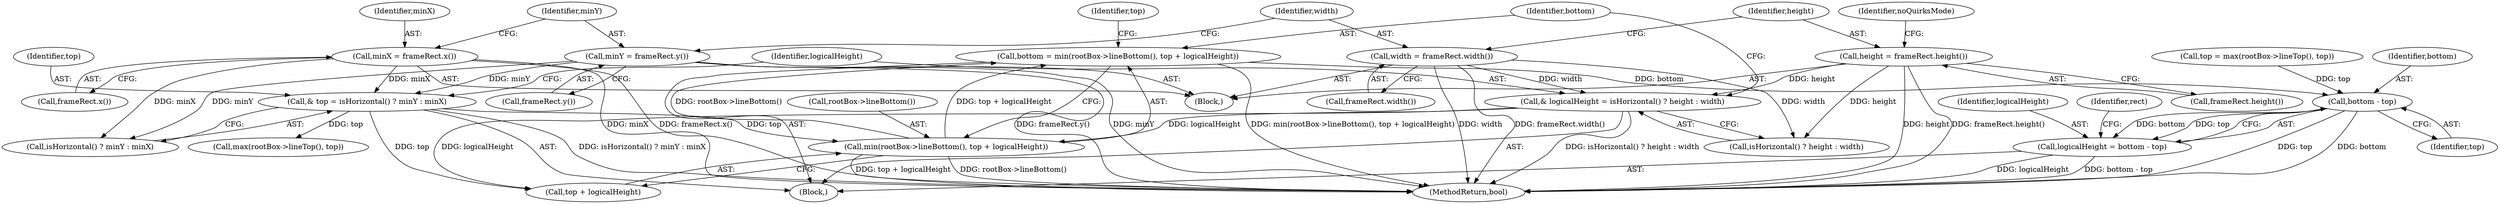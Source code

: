 digraph "0_Chrome_04cca6c05e4923f1b91e0dddf053e088456d8645@integer" {
"1000211" [label="(Call,bottom = min(rootBox->lineBottom(), top + logicalHeight))"];
"1000213" [label="(Call,min(rootBox->lineBottom(), top + logicalHeight))"];
"1000197" [label="(Call,& top = isHorizontal() ? minY : minX)"];
"1000170" [label="(Call,minY = frameRect.y())"];
"1000166" [label="(Call,minX = frameRect.x())"];
"1000204" [label="(Call,& logicalHeight = isHorizontal() ? height : width)"];
"1000178" [label="(Call,height = frameRect.height())"];
"1000174" [label="(Call,width = frameRect.width())"];
"1000225" [label="(Call,bottom - top)"];
"1000223" [label="(Call,logicalHeight = bottom - top)"];
"1000227" [label="(Identifier,top)"];
"1000204" [label="(Call,& logicalHeight = isHorizontal() ? height : width)"];
"1000224" [label="(Identifier,logicalHeight)"];
"1000226" [label="(Identifier,bottom)"];
"1000220" [label="(Call,max(rootBox->lineTop(), top))"];
"1000168" [label="(Call,frameRect.x())"];
"1000218" [label="(Call,top = max(rootBox->lineTop(), top))"];
"1000166" [label="(Call,minX = frameRect.x())"];
"1000212" [label="(Identifier,bottom)"];
"1000174" [label="(Call,width = frameRect.width())"];
"1000230" [label="(Identifier,rect)"];
"1000191" [label="(Block,)"];
"1000198" [label="(Identifier,top)"];
"1000219" [label="(Identifier,top)"];
"1000211" [label="(Call,bottom = min(rootBox->lineBottom(), top + logicalHeight))"];
"1000171" [label="(Identifier,minY)"];
"1000214" [label="(Call,rootBox->lineBottom())"];
"1000183" [label="(Identifier,noQuirksMode)"];
"1000197" [label="(Call,& top = isHorizontal() ? minY : minX)"];
"1000178" [label="(Call,height = frameRect.height())"];
"1000205" [label="(Identifier,logicalHeight)"];
"1000176" [label="(Call,frameRect.width())"];
"1000213" [label="(Call,min(rootBox->lineBottom(), top + logicalHeight))"];
"1000170" [label="(Call,minY = frameRect.y())"];
"1000111" [label="(Block,)"];
"1000215" [label="(Call,top + logicalHeight)"];
"1000175" [label="(Identifier,width)"];
"1000206" [label="(Call,isHorizontal() ? height : width)"];
"1000180" [label="(Call,frameRect.height())"];
"1000223" [label="(Call,logicalHeight = bottom - top)"];
"1000225" [label="(Call,bottom - top)"];
"1000172" [label="(Call,frameRect.y())"];
"1000179" [label="(Identifier,height)"];
"1000167" [label="(Identifier,minX)"];
"1000199" [label="(Call,isHorizontal() ? minY : minX)"];
"1000263" [label="(MethodReturn,bool)"];
"1000211" -> "1000191"  [label="AST: "];
"1000211" -> "1000213"  [label="CFG: "];
"1000212" -> "1000211"  [label="AST: "];
"1000213" -> "1000211"  [label="AST: "];
"1000219" -> "1000211"  [label="CFG: "];
"1000211" -> "1000263"  [label="DDG: min(rootBox->lineBottom(), top + logicalHeight)"];
"1000213" -> "1000211"  [label="DDG: rootBox->lineBottom()"];
"1000213" -> "1000211"  [label="DDG: top + logicalHeight"];
"1000211" -> "1000225"  [label="DDG: bottom"];
"1000213" -> "1000215"  [label="CFG: "];
"1000214" -> "1000213"  [label="AST: "];
"1000215" -> "1000213"  [label="AST: "];
"1000213" -> "1000263"  [label="DDG: rootBox->lineBottom()"];
"1000213" -> "1000263"  [label="DDG: top + logicalHeight"];
"1000197" -> "1000213"  [label="DDG: top"];
"1000204" -> "1000213"  [label="DDG: logicalHeight"];
"1000197" -> "1000191"  [label="AST: "];
"1000197" -> "1000199"  [label="CFG: "];
"1000198" -> "1000197"  [label="AST: "];
"1000199" -> "1000197"  [label="AST: "];
"1000205" -> "1000197"  [label="CFG: "];
"1000197" -> "1000263"  [label="DDG: isHorizontal() ? minY : minX"];
"1000170" -> "1000197"  [label="DDG: minY"];
"1000166" -> "1000197"  [label="DDG: minX"];
"1000197" -> "1000215"  [label="DDG: top"];
"1000197" -> "1000220"  [label="DDG: top"];
"1000170" -> "1000111"  [label="AST: "];
"1000170" -> "1000172"  [label="CFG: "];
"1000171" -> "1000170"  [label="AST: "];
"1000172" -> "1000170"  [label="AST: "];
"1000175" -> "1000170"  [label="CFG: "];
"1000170" -> "1000263"  [label="DDG: frameRect.y()"];
"1000170" -> "1000263"  [label="DDG: minY"];
"1000170" -> "1000199"  [label="DDG: minY"];
"1000166" -> "1000111"  [label="AST: "];
"1000166" -> "1000168"  [label="CFG: "];
"1000167" -> "1000166"  [label="AST: "];
"1000168" -> "1000166"  [label="AST: "];
"1000171" -> "1000166"  [label="CFG: "];
"1000166" -> "1000263"  [label="DDG: frameRect.x()"];
"1000166" -> "1000263"  [label="DDG: minX"];
"1000166" -> "1000199"  [label="DDG: minX"];
"1000204" -> "1000191"  [label="AST: "];
"1000204" -> "1000206"  [label="CFG: "];
"1000205" -> "1000204"  [label="AST: "];
"1000206" -> "1000204"  [label="AST: "];
"1000212" -> "1000204"  [label="CFG: "];
"1000204" -> "1000263"  [label="DDG: isHorizontal() ? height : width"];
"1000178" -> "1000204"  [label="DDG: height"];
"1000174" -> "1000204"  [label="DDG: width"];
"1000204" -> "1000215"  [label="DDG: logicalHeight"];
"1000178" -> "1000111"  [label="AST: "];
"1000178" -> "1000180"  [label="CFG: "];
"1000179" -> "1000178"  [label="AST: "];
"1000180" -> "1000178"  [label="AST: "];
"1000183" -> "1000178"  [label="CFG: "];
"1000178" -> "1000263"  [label="DDG: height"];
"1000178" -> "1000263"  [label="DDG: frameRect.height()"];
"1000178" -> "1000206"  [label="DDG: height"];
"1000174" -> "1000111"  [label="AST: "];
"1000174" -> "1000176"  [label="CFG: "];
"1000175" -> "1000174"  [label="AST: "];
"1000176" -> "1000174"  [label="AST: "];
"1000179" -> "1000174"  [label="CFG: "];
"1000174" -> "1000263"  [label="DDG: frameRect.width()"];
"1000174" -> "1000263"  [label="DDG: width"];
"1000174" -> "1000206"  [label="DDG: width"];
"1000225" -> "1000223"  [label="AST: "];
"1000225" -> "1000227"  [label="CFG: "];
"1000226" -> "1000225"  [label="AST: "];
"1000227" -> "1000225"  [label="AST: "];
"1000223" -> "1000225"  [label="CFG: "];
"1000225" -> "1000263"  [label="DDG: top"];
"1000225" -> "1000263"  [label="DDG: bottom"];
"1000225" -> "1000223"  [label="DDG: bottom"];
"1000225" -> "1000223"  [label="DDG: top"];
"1000218" -> "1000225"  [label="DDG: top"];
"1000223" -> "1000191"  [label="AST: "];
"1000224" -> "1000223"  [label="AST: "];
"1000230" -> "1000223"  [label="CFG: "];
"1000223" -> "1000263"  [label="DDG: bottom - top"];
"1000223" -> "1000263"  [label="DDG: logicalHeight"];
}
